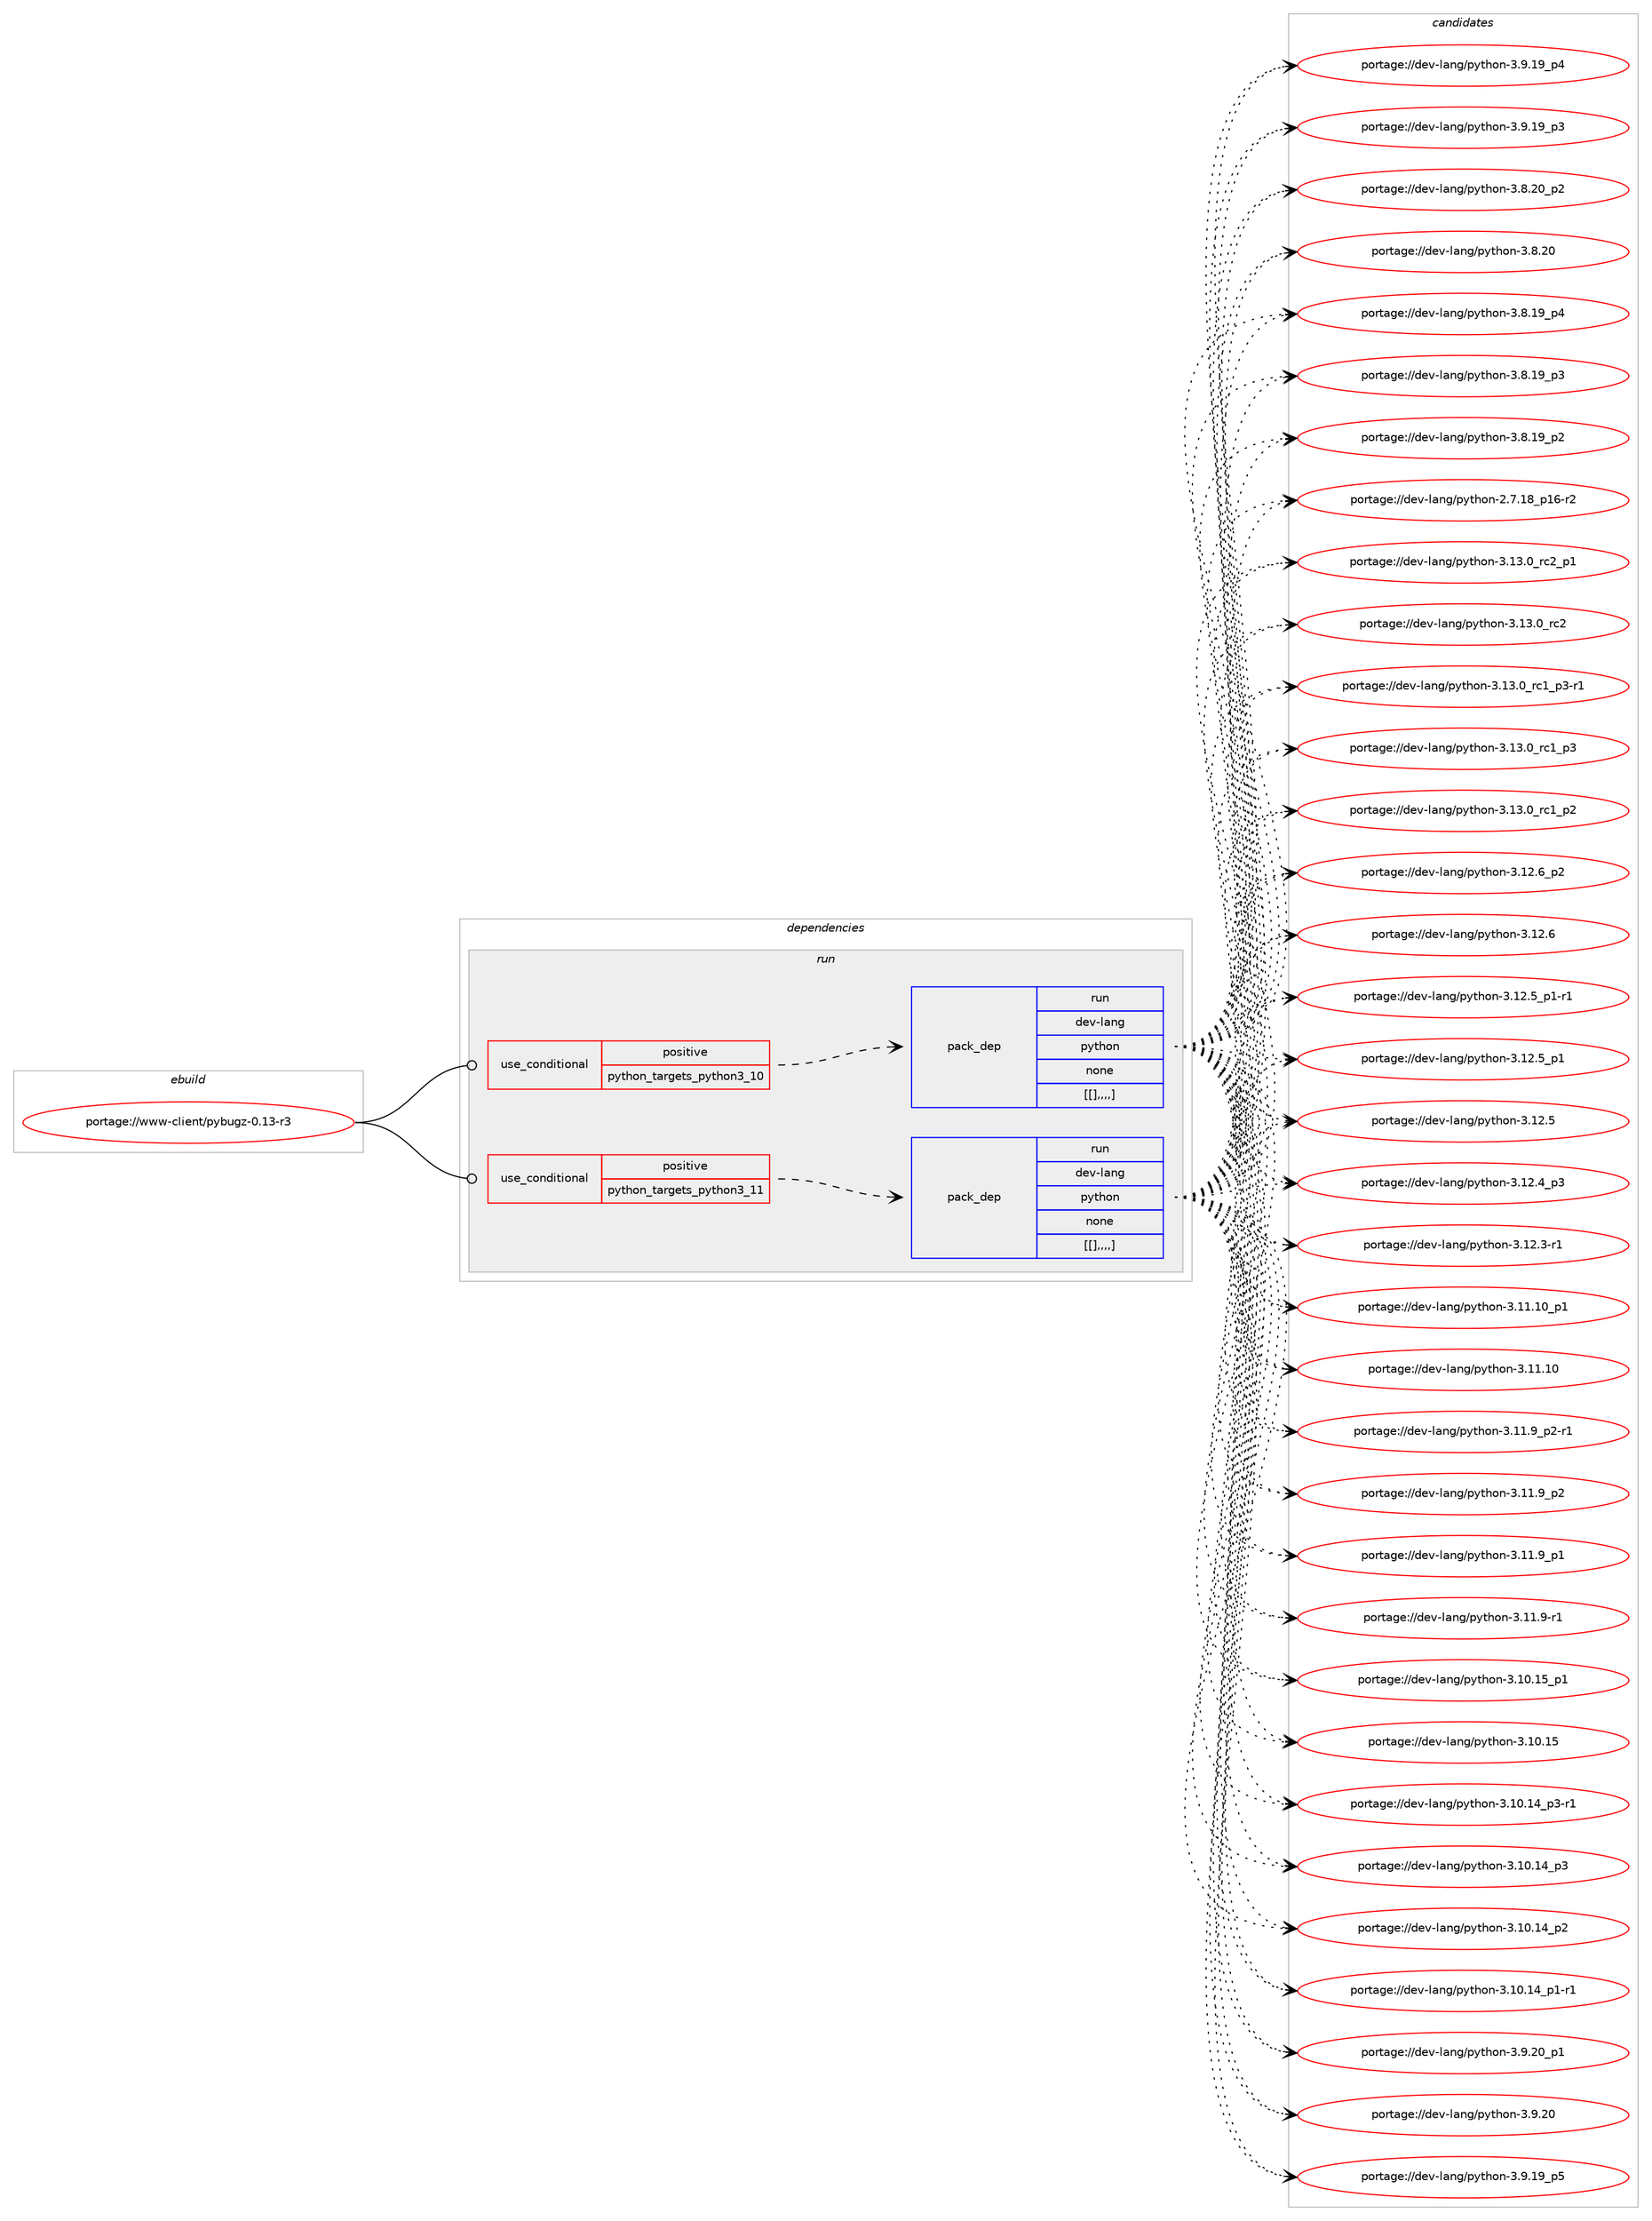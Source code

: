 digraph prolog {

# *************
# Graph options
# *************

newrank=true;
concentrate=true;
compound=true;
graph [rankdir=LR,fontname=Helvetica,fontsize=10,ranksep=1.5];#, ranksep=2.5, nodesep=0.2];
edge  [arrowhead=vee];
node  [fontname=Helvetica,fontsize=10];

# **********
# The ebuild
# **********

subgraph cluster_leftcol {
color=gray;
label=<<i>ebuild</i>>;
id [label="portage://www-client/pybugz-0.13-r3", color=red, width=4, href="../www-client/pybugz-0.13-r3.svg"];
}

# ****************
# The dependencies
# ****************

subgraph cluster_midcol {
color=gray;
label=<<i>dependencies</i>>;
subgraph cluster_compile {
fillcolor="#eeeeee";
style=filled;
label=<<i>compile</i>>;
}
subgraph cluster_compileandrun {
fillcolor="#eeeeee";
style=filled;
label=<<i>compile and run</i>>;
}
subgraph cluster_run {
fillcolor="#eeeeee";
style=filled;
label=<<i>run</i>>;
subgraph cond11061 {
dependency30442 [label=<<TABLE BORDER="0" CELLBORDER="1" CELLSPACING="0" CELLPADDING="4"><TR><TD ROWSPAN="3" CELLPADDING="10">use_conditional</TD></TR><TR><TD>positive</TD></TR><TR><TD>python_targets_python3_10</TD></TR></TABLE>>, shape=none, color=red];
subgraph pack19159 {
dependency30443 [label=<<TABLE BORDER="0" CELLBORDER="1" CELLSPACING="0" CELLPADDING="4" WIDTH="220"><TR><TD ROWSPAN="6" CELLPADDING="30">pack_dep</TD></TR><TR><TD WIDTH="110">run</TD></TR><TR><TD>dev-lang</TD></TR><TR><TD>python</TD></TR><TR><TD>none</TD></TR><TR><TD>[[],,,,]</TD></TR></TABLE>>, shape=none, color=blue];
}
dependency30442:e -> dependency30443:w [weight=20,style="dashed",arrowhead="vee"];
}
id:e -> dependency30442:w [weight=20,style="solid",arrowhead="odot"];
subgraph cond11062 {
dependency30444 [label=<<TABLE BORDER="0" CELLBORDER="1" CELLSPACING="0" CELLPADDING="4"><TR><TD ROWSPAN="3" CELLPADDING="10">use_conditional</TD></TR><TR><TD>positive</TD></TR><TR><TD>python_targets_python3_11</TD></TR></TABLE>>, shape=none, color=red];
subgraph pack19160 {
dependency30445 [label=<<TABLE BORDER="0" CELLBORDER="1" CELLSPACING="0" CELLPADDING="4" WIDTH="220"><TR><TD ROWSPAN="6" CELLPADDING="30">pack_dep</TD></TR><TR><TD WIDTH="110">run</TD></TR><TR><TD>dev-lang</TD></TR><TR><TD>python</TD></TR><TR><TD>none</TD></TR><TR><TD>[[],,,,]</TD></TR></TABLE>>, shape=none, color=blue];
}
dependency30444:e -> dependency30445:w [weight=20,style="dashed",arrowhead="vee"];
}
id:e -> dependency30444:w [weight=20,style="solid",arrowhead="odot"];
}
}

# **************
# The candidates
# **************

subgraph cluster_choices {
rank=same;
color=gray;
label=<<i>candidates</i>>;

subgraph choice19159 {
color=black;
nodesep=1;
choice100101118451089711010347112121116104111110455146495146489511499509511249 [label="portage://dev-lang/python-3.13.0_rc2_p1", color=red, width=4,href="../dev-lang/python-3.13.0_rc2_p1.svg"];
choice10010111845108971101034711212111610411111045514649514648951149950 [label="portage://dev-lang/python-3.13.0_rc2", color=red, width=4,href="../dev-lang/python-3.13.0_rc2.svg"];
choice1001011184510897110103471121211161041111104551464951464895114994995112514511449 [label="portage://dev-lang/python-3.13.0_rc1_p3-r1", color=red, width=4,href="../dev-lang/python-3.13.0_rc1_p3-r1.svg"];
choice100101118451089711010347112121116104111110455146495146489511499499511251 [label="portage://dev-lang/python-3.13.0_rc1_p3", color=red, width=4,href="../dev-lang/python-3.13.0_rc1_p3.svg"];
choice100101118451089711010347112121116104111110455146495146489511499499511250 [label="portage://dev-lang/python-3.13.0_rc1_p2", color=red, width=4,href="../dev-lang/python-3.13.0_rc1_p2.svg"];
choice100101118451089711010347112121116104111110455146495046549511250 [label="portage://dev-lang/python-3.12.6_p2", color=red, width=4,href="../dev-lang/python-3.12.6_p2.svg"];
choice10010111845108971101034711212111610411111045514649504654 [label="portage://dev-lang/python-3.12.6", color=red, width=4,href="../dev-lang/python-3.12.6.svg"];
choice1001011184510897110103471121211161041111104551464950465395112494511449 [label="portage://dev-lang/python-3.12.5_p1-r1", color=red, width=4,href="../dev-lang/python-3.12.5_p1-r1.svg"];
choice100101118451089711010347112121116104111110455146495046539511249 [label="portage://dev-lang/python-3.12.5_p1", color=red, width=4,href="../dev-lang/python-3.12.5_p1.svg"];
choice10010111845108971101034711212111610411111045514649504653 [label="portage://dev-lang/python-3.12.5", color=red, width=4,href="../dev-lang/python-3.12.5.svg"];
choice100101118451089711010347112121116104111110455146495046529511251 [label="portage://dev-lang/python-3.12.4_p3", color=red, width=4,href="../dev-lang/python-3.12.4_p3.svg"];
choice100101118451089711010347112121116104111110455146495046514511449 [label="portage://dev-lang/python-3.12.3-r1", color=red, width=4,href="../dev-lang/python-3.12.3-r1.svg"];
choice10010111845108971101034711212111610411111045514649494649489511249 [label="portage://dev-lang/python-3.11.10_p1", color=red, width=4,href="../dev-lang/python-3.11.10_p1.svg"];
choice1001011184510897110103471121211161041111104551464949464948 [label="portage://dev-lang/python-3.11.10", color=red, width=4,href="../dev-lang/python-3.11.10.svg"];
choice1001011184510897110103471121211161041111104551464949465795112504511449 [label="portage://dev-lang/python-3.11.9_p2-r1", color=red, width=4,href="../dev-lang/python-3.11.9_p2-r1.svg"];
choice100101118451089711010347112121116104111110455146494946579511250 [label="portage://dev-lang/python-3.11.9_p2", color=red, width=4,href="../dev-lang/python-3.11.9_p2.svg"];
choice100101118451089711010347112121116104111110455146494946579511249 [label="portage://dev-lang/python-3.11.9_p1", color=red, width=4,href="../dev-lang/python-3.11.9_p1.svg"];
choice100101118451089711010347112121116104111110455146494946574511449 [label="portage://dev-lang/python-3.11.9-r1", color=red, width=4,href="../dev-lang/python-3.11.9-r1.svg"];
choice10010111845108971101034711212111610411111045514649484649539511249 [label="portage://dev-lang/python-3.10.15_p1", color=red, width=4,href="../dev-lang/python-3.10.15_p1.svg"];
choice1001011184510897110103471121211161041111104551464948464953 [label="portage://dev-lang/python-3.10.15", color=red, width=4,href="../dev-lang/python-3.10.15.svg"];
choice100101118451089711010347112121116104111110455146494846495295112514511449 [label="portage://dev-lang/python-3.10.14_p3-r1", color=red, width=4,href="../dev-lang/python-3.10.14_p3-r1.svg"];
choice10010111845108971101034711212111610411111045514649484649529511251 [label="portage://dev-lang/python-3.10.14_p3", color=red, width=4,href="../dev-lang/python-3.10.14_p3.svg"];
choice10010111845108971101034711212111610411111045514649484649529511250 [label="portage://dev-lang/python-3.10.14_p2", color=red, width=4,href="../dev-lang/python-3.10.14_p2.svg"];
choice100101118451089711010347112121116104111110455146494846495295112494511449 [label="portage://dev-lang/python-3.10.14_p1-r1", color=red, width=4,href="../dev-lang/python-3.10.14_p1-r1.svg"];
choice100101118451089711010347112121116104111110455146574650489511249 [label="portage://dev-lang/python-3.9.20_p1", color=red, width=4,href="../dev-lang/python-3.9.20_p1.svg"];
choice10010111845108971101034711212111610411111045514657465048 [label="portage://dev-lang/python-3.9.20", color=red, width=4,href="../dev-lang/python-3.9.20.svg"];
choice100101118451089711010347112121116104111110455146574649579511253 [label="portage://dev-lang/python-3.9.19_p5", color=red, width=4,href="../dev-lang/python-3.9.19_p5.svg"];
choice100101118451089711010347112121116104111110455146574649579511252 [label="portage://dev-lang/python-3.9.19_p4", color=red, width=4,href="../dev-lang/python-3.9.19_p4.svg"];
choice100101118451089711010347112121116104111110455146574649579511251 [label="portage://dev-lang/python-3.9.19_p3", color=red, width=4,href="../dev-lang/python-3.9.19_p3.svg"];
choice100101118451089711010347112121116104111110455146564650489511250 [label="portage://dev-lang/python-3.8.20_p2", color=red, width=4,href="../dev-lang/python-3.8.20_p2.svg"];
choice10010111845108971101034711212111610411111045514656465048 [label="portage://dev-lang/python-3.8.20", color=red, width=4,href="../dev-lang/python-3.8.20.svg"];
choice100101118451089711010347112121116104111110455146564649579511252 [label="portage://dev-lang/python-3.8.19_p4", color=red, width=4,href="../dev-lang/python-3.8.19_p4.svg"];
choice100101118451089711010347112121116104111110455146564649579511251 [label="portage://dev-lang/python-3.8.19_p3", color=red, width=4,href="../dev-lang/python-3.8.19_p3.svg"];
choice100101118451089711010347112121116104111110455146564649579511250 [label="portage://dev-lang/python-3.8.19_p2", color=red, width=4,href="../dev-lang/python-3.8.19_p2.svg"];
choice100101118451089711010347112121116104111110455046554649569511249544511450 [label="portage://dev-lang/python-2.7.18_p16-r2", color=red, width=4,href="../dev-lang/python-2.7.18_p16-r2.svg"];
dependency30443:e -> choice100101118451089711010347112121116104111110455146495146489511499509511249:w [style=dotted,weight="100"];
dependency30443:e -> choice10010111845108971101034711212111610411111045514649514648951149950:w [style=dotted,weight="100"];
dependency30443:e -> choice1001011184510897110103471121211161041111104551464951464895114994995112514511449:w [style=dotted,weight="100"];
dependency30443:e -> choice100101118451089711010347112121116104111110455146495146489511499499511251:w [style=dotted,weight="100"];
dependency30443:e -> choice100101118451089711010347112121116104111110455146495146489511499499511250:w [style=dotted,weight="100"];
dependency30443:e -> choice100101118451089711010347112121116104111110455146495046549511250:w [style=dotted,weight="100"];
dependency30443:e -> choice10010111845108971101034711212111610411111045514649504654:w [style=dotted,weight="100"];
dependency30443:e -> choice1001011184510897110103471121211161041111104551464950465395112494511449:w [style=dotted,weight="100"];
dependency30443:e -> choice100101118451089711010347112121116104111110455146495046539511249:w [style=dotted,weight="100"];
dependency30443:e -> choice10010111845108971101034711212111610411111045514649504653:w [style=dotted,weight="100"];
dependency30443:e -> choice100101118451089711010347112121116104111110455146495046529511251:w [style=dotted,weight="100"];
dependency30443:e -> choice100101118451089711010347112121116104111110455146495046514511449:w [style=dotted,weight="100"];
dependency30443:e -> choice10010111845108971101034711212111610411111045514649494649489511249:w [style=dotted,weight="100"];
dependency30443:e -> choice1001011184510897110103471121211161041111104551464949464948:w [style=dotted,weight="100"];
dependency30443:e -> choice1001011184510897110103471121211161041111104551464949465795112504511449:w [style=dotted,weight="100"];
dependency30443:e -> choice100101118451089711010347112121116104111110455146494946579511250:w [style=dotted,weight="100"];
dependency30443:e -> choice100101118451089711010347112121116104111110455146494946579511249:w [style=dotted,weight="100"];
dependency30443:e -> choice100101118451089711010347112121116104111110455146494946574511449:w [style=dotted,weight="100"];
dependency30443:e -> choice10010111845108971101034711212111610411111045514649484649539511249:w [style=dotted,weight="100"];
dependency30443:e -> choice1001011184510897110103471121211161041111104551464948464953:w [style=dotted,weight="100"];
dependency30443:e -> choice100101118451089711010347112121116104111110455146494846495295112514511449:w [style=dotted,weight="100"];
dependency30443:e -> choice10010111845108971101034711212111610411111045514649484649529511251:w [style=dotted,weight="100"];
dependency30443:e -> choice10010111845108971101034711212111610411111045514649484649529511250:w [style=dotted,weight="100"];
dependency30443:e -> choice100101118451089711010347112121116104111110455146494846495295112494511449:w [style=dotted,weight="100"];
dependency30443:e -> choice100101118451089711010347112121116104111110455146574650489511249:w [style=dotted,weight="100"];
dependency30443:e -> choice10010111845108971101034711212111610411111045514657465048:w [style=dotted,weight="100"];
dependency30443:e -> choice100101118451089711010347112121116104111110455146574649579511253:w [style=dotted,weight="100"];
dependency30443:e -> choice100101118451089711010347112121116104111110455146574649579511252:w [style=dotted,weight="100"];
dependency30443:e -> choice100101118451089711010347112121116104111110455146574649579511251:w [style=dotted,weight="100"];
dependency30443:e -> choice100101118451089711010347112121116104111110455146564650489511250:w [style=dotted,weight="100"];
dependency30443:e -> choice10010111845108971101034711212111610411111045514656465048:w [style=dotted,weight="100"];
dependency30443:e -> choice100101118451089711010347112121116104111110455146564649579511252:w [style=dotted,weight="100"];
dependency30443:e -> choice100101118451089711010347112121116104111110455146564649579511251:w [style=dotted,weight="100"];
dependency30443:e -> choice100101118451089711010347112121116104111110455146564649579511250:w [style=dotted,weight="100"];
dependency30443:e -> choice100101118451089711010347112121116104111110455046554649569511249544511450:w [style=dotted,weight="100"];
}
subgraph choice19160 {
color=black;
nodesep=1;
choice100101118451089711010347112121116104111110455146495146489511499509511249 [label="portage://dev-lang/python-3.13.0_rc2_p1", color=red, width=4,href="../dev-lang/python-3.13.0_rc2_p1.svg"];
choice10010111845108971101034711212111610411111045514649514648951149950 [label="portage://dev-lang/python-3.13.0_rc2", color=red, width=4,href="../dev-lang/python-3.13.0_rc2.svg"];
choice1001011184510897110103471121211161041111104551464951464895114994995112514511449 [label="portage://dev-lang/python-3.13.0_rc1_p3-r1", color=red, width=4,href="../dev-lang/python-3.13.0_rc1_p3-r1.svg"];
choice100101118451089711010347112121116104111110455146495146489511499499511251 [label="portage://dev-lang/python-3.13.0_rc1_p3", color=red, width=4,href="../dev-lang/python-3.13.0_rc1_p3.svg"];
choice100101118451089711010347112121116104111110455146495146489511499499511250 [label="portage://dev-lang/python-3.13.0_rc1_p2", color=red, width=4,href="../dev-lang/python-3.13.0_rc1_p2.svg"];
choice100101118451089711010347112121116104111110455146495046549511250 [label="portage://dev-lang/python-3.12.6_p2", color=red, width=4,href="../dev-lang/python-3.12.6_p2.svg"];
choice10010111845108971101034711212111610411111045514649504654 [label="portage://dev-lang/python-3.12.6", color=red, width=4,href="../dev-lang/python-3.12.6.svg"];
choice1001011184510897110103471121211161041111104551464950465395112494511449 [label="portage://dev-lang/python-3.12.5_p1-r1", color=red, width=4,href="../dev-lang/python-3.12.5_p1-r1.svg"];
choice100101118451089711010347112121116104111110455146495046539511249 [label="portage://dev-lang/python-3.12.5_p1", color=red, width=4,href="../dev-lang/python-3.12.5_p1.svg"];
choice10010111845108971101034711212111610411111045514649504653 [label="portage://dev-lang/python-3.12.5", color=red, width=4,href="../dev-lang/python-3.12.5.svg"];
choice100101118451089711010347112121116104111110455146495046529511251 [label="portage://dev-lang/python-3.12.4_p3", color=red, width=4,href="../dev-lang/python-3.12.4_p3.svg"];
choice100101118451089711010347112121116104111110455146495046514511449 [label="portage://dev-lang/python-3.12.3-r1", color=red, width=4,href="../dev-lang/python-3.12.3-r1.svg"];
choice10010111845108971101034711212111610411111045514649494649489511249 [label="portage://dev-lang/python-3.11.10_p1", color=red, width=4,href="../dev-lang/python-3.11.10_p1.svg"];
choice1001011184510897110103471121211161041111104551464949464948 [label="portage://dev-lang/python-3.11.10", color=red, width=4,href="../dev-lang/python-3.11.10.svg"];
choice1001011184510897110103471121211161041111104551464949465795112504511449 [label="portage://dev-lang/python-3.11.9_p2-r1", color=red, width=4,href="../dev-lang/python-3.11.9_p2-r1.svg"];
choice100101118451089711010347112121116104111110455146494946579511250 [label="portage://dev-lang/python-3.11.9_p2", color=red, width=4,href="../dev-lang/python-3.11.9_p2.svg"];
choice100101118451089711010347112121116104111110455146494946579511249 [label="portage://dev-lang/python-3.11.9_p1", color=red, width=4,href="../dev-lang/python-3.11.9_p1.svg"];
choice100101118451089711010347112121116104111110455146494946574511449 [label="portage://dev-lang/python-3.11.9-r1", color=red, width=4,href="../dev-lang/python-3.11.9-r1.svg"];
choice10010111845108971101034711212111610411111045514649484649539511249 [label="portage://dev-lang/python-3.10.15_p1", color=red, width=4,href="../dev-lang/python-3.10.15_p1.svg"];
choice1001011184510897110103471121211161041111104551464948464953 [label="portage://dev-lang/python-3.10.15", color=red, width=4,href="../dev-lang/python-3.10.15.svg"];
choice100101118451089711010347112121116104111110455146494846495295112514511449 [label="portage://dev-lang/python-3.10.14_p3-r1", color=red, width=4,href="../dev-lang/python-3.10.14_p3-r1.svg"];
choice10010111845108971101034711212111610411111045514649484649529511251 [label="portage://dev-lang/python-3.10.14_p3", color=red, width=4,href="../dev-lang/python-3.10.14_p3.svg"];
choice10010111845108971101034711212111610411111045514649484649529511250 [label="portage://dev-lang/python-3.10.14_p2", color=red, width=4,href="../dev-lang/python-3.10.14_p2.svg"];
choice100101118451089711010347112121116104111110455146494846495295112494511449 [label="portage://dev-lang/python-3.10.14_p1-r1", color=red, width=4,href="../dev-lang/python-3.10.14_p1-r1.svg"];
choice100101118451089711010347112121116104111110455146574650489511249 [label="portage://dev-lang/python-3.9.20_p1", color=red, width=4,href="../dev-lang/python-3.9.20_p1.svg"];
choice10010111845108971101034711212111610411111045514657465048 [label="portage://dev-lang/python-3.9.20", color=red, width=4,href="../dev-lang/python-3.9.20.svg"];
choice100101118451089711010347112121116104111110455146574649579511253 [label="portage://dev-lang/python-3.9.19_p5", color=red, width=4,href="../dev-lang/python-3.9.19_p5.svg"];
choice100101118451089711010347112121116104111110455146574649579511252 [label="portage://dev-lang/python-3.9.19_p4", color=red, width=4,href="../dev-lang/python-3.9.19_p4.svg"];
choice100101118451089711010347112121116104111110455146574649579511251 [label="portage://dev-lang/python-3.9.19_p3", color=red, width=4,href="../dev-lang/python-3.9.19_p3.svg"];
choice100101118451089711010347112121116104111110455146564650489511250 [label="portage://dev-lang/python-3.8.20_p2", color=red, width=4,href="../dev-lang/python-3.8.20_p2.svg"];
choice10010111845108971101034711212111610411111045514656465048 [label="portage://dev-lang/python-3.8.20", color=red, width=4,href="../dev-lang/python-3.8.20.svg"];
choice100101118451089711010347112121116104111110455146564649579511252 [label="portage://dev-lang/python-3.8.19_p4", color=red, width=4,href="../dev-lang/python-3.8.19_p4.svg"];
choice100101118451089711010347112121116104111110455146564649579511251 [label="portage://dev-lang/python-3.8.19_p3", color=red, width=4,href="../dev-lang/python-3.8.19_p3.svg"];
choice100101118451089711010347112121116104111110455146564649579511250 [label="portage://dev-lang/python-3.8.19_p2", color=red, width=4,href="../dev-lang/python-3.8.19_p2.svg"];
choice100101118451089711010347112121116104111110455046554649569511249544511450 [label="portage://dev-lang/python-2.7.18_p16-r2", color=red, width=4,href="../dev-lang/python-2.7.18_p16-r2.svg"];
dependency30445:e -> choice100101118451089711010347112121116104111110455146495146489511499509511249:w [style=dotted,weight="100"];
dependency30445:e -> choice10010111845108971101034711212111610411111045514649514648951149950:w [style=dotted,weight="100"];
dependency30445:e -> choice1001011184510897110103471121211161041111104551464951464895114994995112514511449:w [style=dotted,weight="100"];
dependency30445:e -> choice100101118451089711010347112121116104111110455146495146489511499499511251:w [style=dotted,weight="100"];
dependency30445:e -> choice100101118451089711010347112121116104111110455146495146489511499499511250:w [style=dotted,weight="100"];
dependency30445:e -> choice100101118451089711010347112121116104111110455146495046549511250:w [style=dotted,weight="100"];
dependency30445:e -> choice10010111845108971101034711212111610411111045514649504654:w [style=dotted,weight="100"];
dependency30445:e -> choice1001011184510897110103471121211161041111104551464950465395112494511449:w [style=dotted,weight="100"];
dependency30445:e -> choice100101118451089711010347112121116104111110455146495046539511249:w [style=dotted,weight="100"];
dependency30445:e -> choice10010111845108971101034711212111610411111045514649504653:w [style=dotted,weight="100"];
dependency30445:e -> choice100101118451089711010347112121116104111110455146495046529511251:w [style=dotted,weight="100"];
dependency30445:e -> choice100101118451089711010347112121116104111110455146495046514511449:w [style=dotted,weight="100"];
dependency30445:e -> choice10010111845108971101034711212111610411111045514649494649489511249:w [style=dotted,weight="100"];
dependency30445:e -> choice1001011184510897110103471121211161041111104551464949464948:w [style=dotted,weight="100"];
dependency30445:e -> choice1001011184510897110103471121211161041111104551464949465795112504511449:w [style=dotted,weight="100"];
dependency30445:e -> choice100101118451089711010347112121116104111110455146494946579511250:w [style=dotted,weight="100"];
dependency30445:e -> choice100101118451089711010347112121116104111110455146494946579511249:w [style=dotted,weight="100"];
dependency30445:e -> choice100101118451089711010347112121116104111110455146494946574511449:w [style=dotted,weight="100"];
dependency30445:e -> choice10010111845108971101034711212111610411111045514649484649539511249:w [style=dotted,weight="100"];
dependency30445:e -> choice1001011184510897110103471121211161041111104551464948464953:w [style=dotted,weight="100"];
dependency30445:e -> choice100101118451089711010347112121116104111110455146494846495295112514511449:w [style=dotted,weight="100"];
dependency30445:e -> choice10010111845108971101034711212111610411111045514649484649529511251:w [style=dotted,weight="100"];
dependency30445:e -> choice10010111845108971101034711212111610411111045514649484649529511250:w [style=dotted,weight="100"];
dependency30445:e -> choice100101118451089711010347112121116104111110455146494846495295112494511449:w [style=dotted,weight="100"];
dependency30445:e -> choice100101118451089711010347112121116104111110455146574650489511249:w [style=dotted,weight="100"];
dependency30445:e -> choice10010111845108971101034711212111610411111045514657465048:w [style=dotted,weight="100"];
dependency30445:e -> choice100101118451089711010347112121116104111110455146574649579511253:w [style=dotted,weight="100"];
dependency30445:e -> choice100101118451089711010347112121116104111110455146574649579511252:w [style=dotted,weight="100"];
dependency30445:e -> choice100101118451089711010347112121116104111110455146574649579511251:w [style=dotted,weight="100"];
dependency30445:e -> choice100101118451089711010347112121116104111110455146564650489511250:w [style=dotted,weight="100"];
dependency30445:e -> choice10010111845108971101034711212111610411111045514656465048:w [style=dotted,weight="100"];
dependency30445:e -> choice100101118451089711010347112121116104111110455146564649579511252:w [style=dotted,weight="100"];
dependency30445:e -> choice100101118451089711010347112121116104111110455146564649579511251:w [style=dotted,weight="100"];
dependency30445:e -> choice100101118451089711010347112121116104111110455146564649579511250:w [style=dotted,weight="100"];
dependency30445:e -> choice100101118451089711010347112121116104111110455046554649569511249544511450:w [style=dotted,weight="100"];
}
}

}

